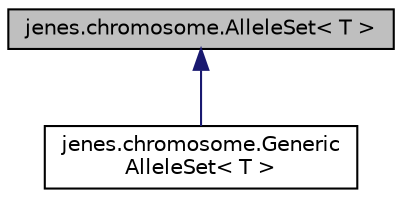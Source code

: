 digraph "jenes.chromosome.AlleleSet&lt; T &gt;"
{
  edge [fontname="Helvetica",fontsize="10",labelfontname="Helvetica",labelfontsize="10"];
  node [fontname="Helvetica",fontsize="10",shape=record];
  Node1 [label="jenes.chromosome.AlleleSet\< T \>",height=0.2,width=0.4,color="black", fillcolor="grey75", style="filled" fontcolor="black"];
  Node1 -> Node2 [dir="back",color="midnightblue",fontsize="10",style="solid",fontname="Helvetica"];
  Node2 [label="jenes.chromosome.Generic\lAlleleSet\< T \>",height=0.2,width=0.4,color="black", fillcolor="white", style="filled",URL="$classjenes_1_1chromosome_1_1_generic_allele_set_3_01_t_01_4.html"];
}
